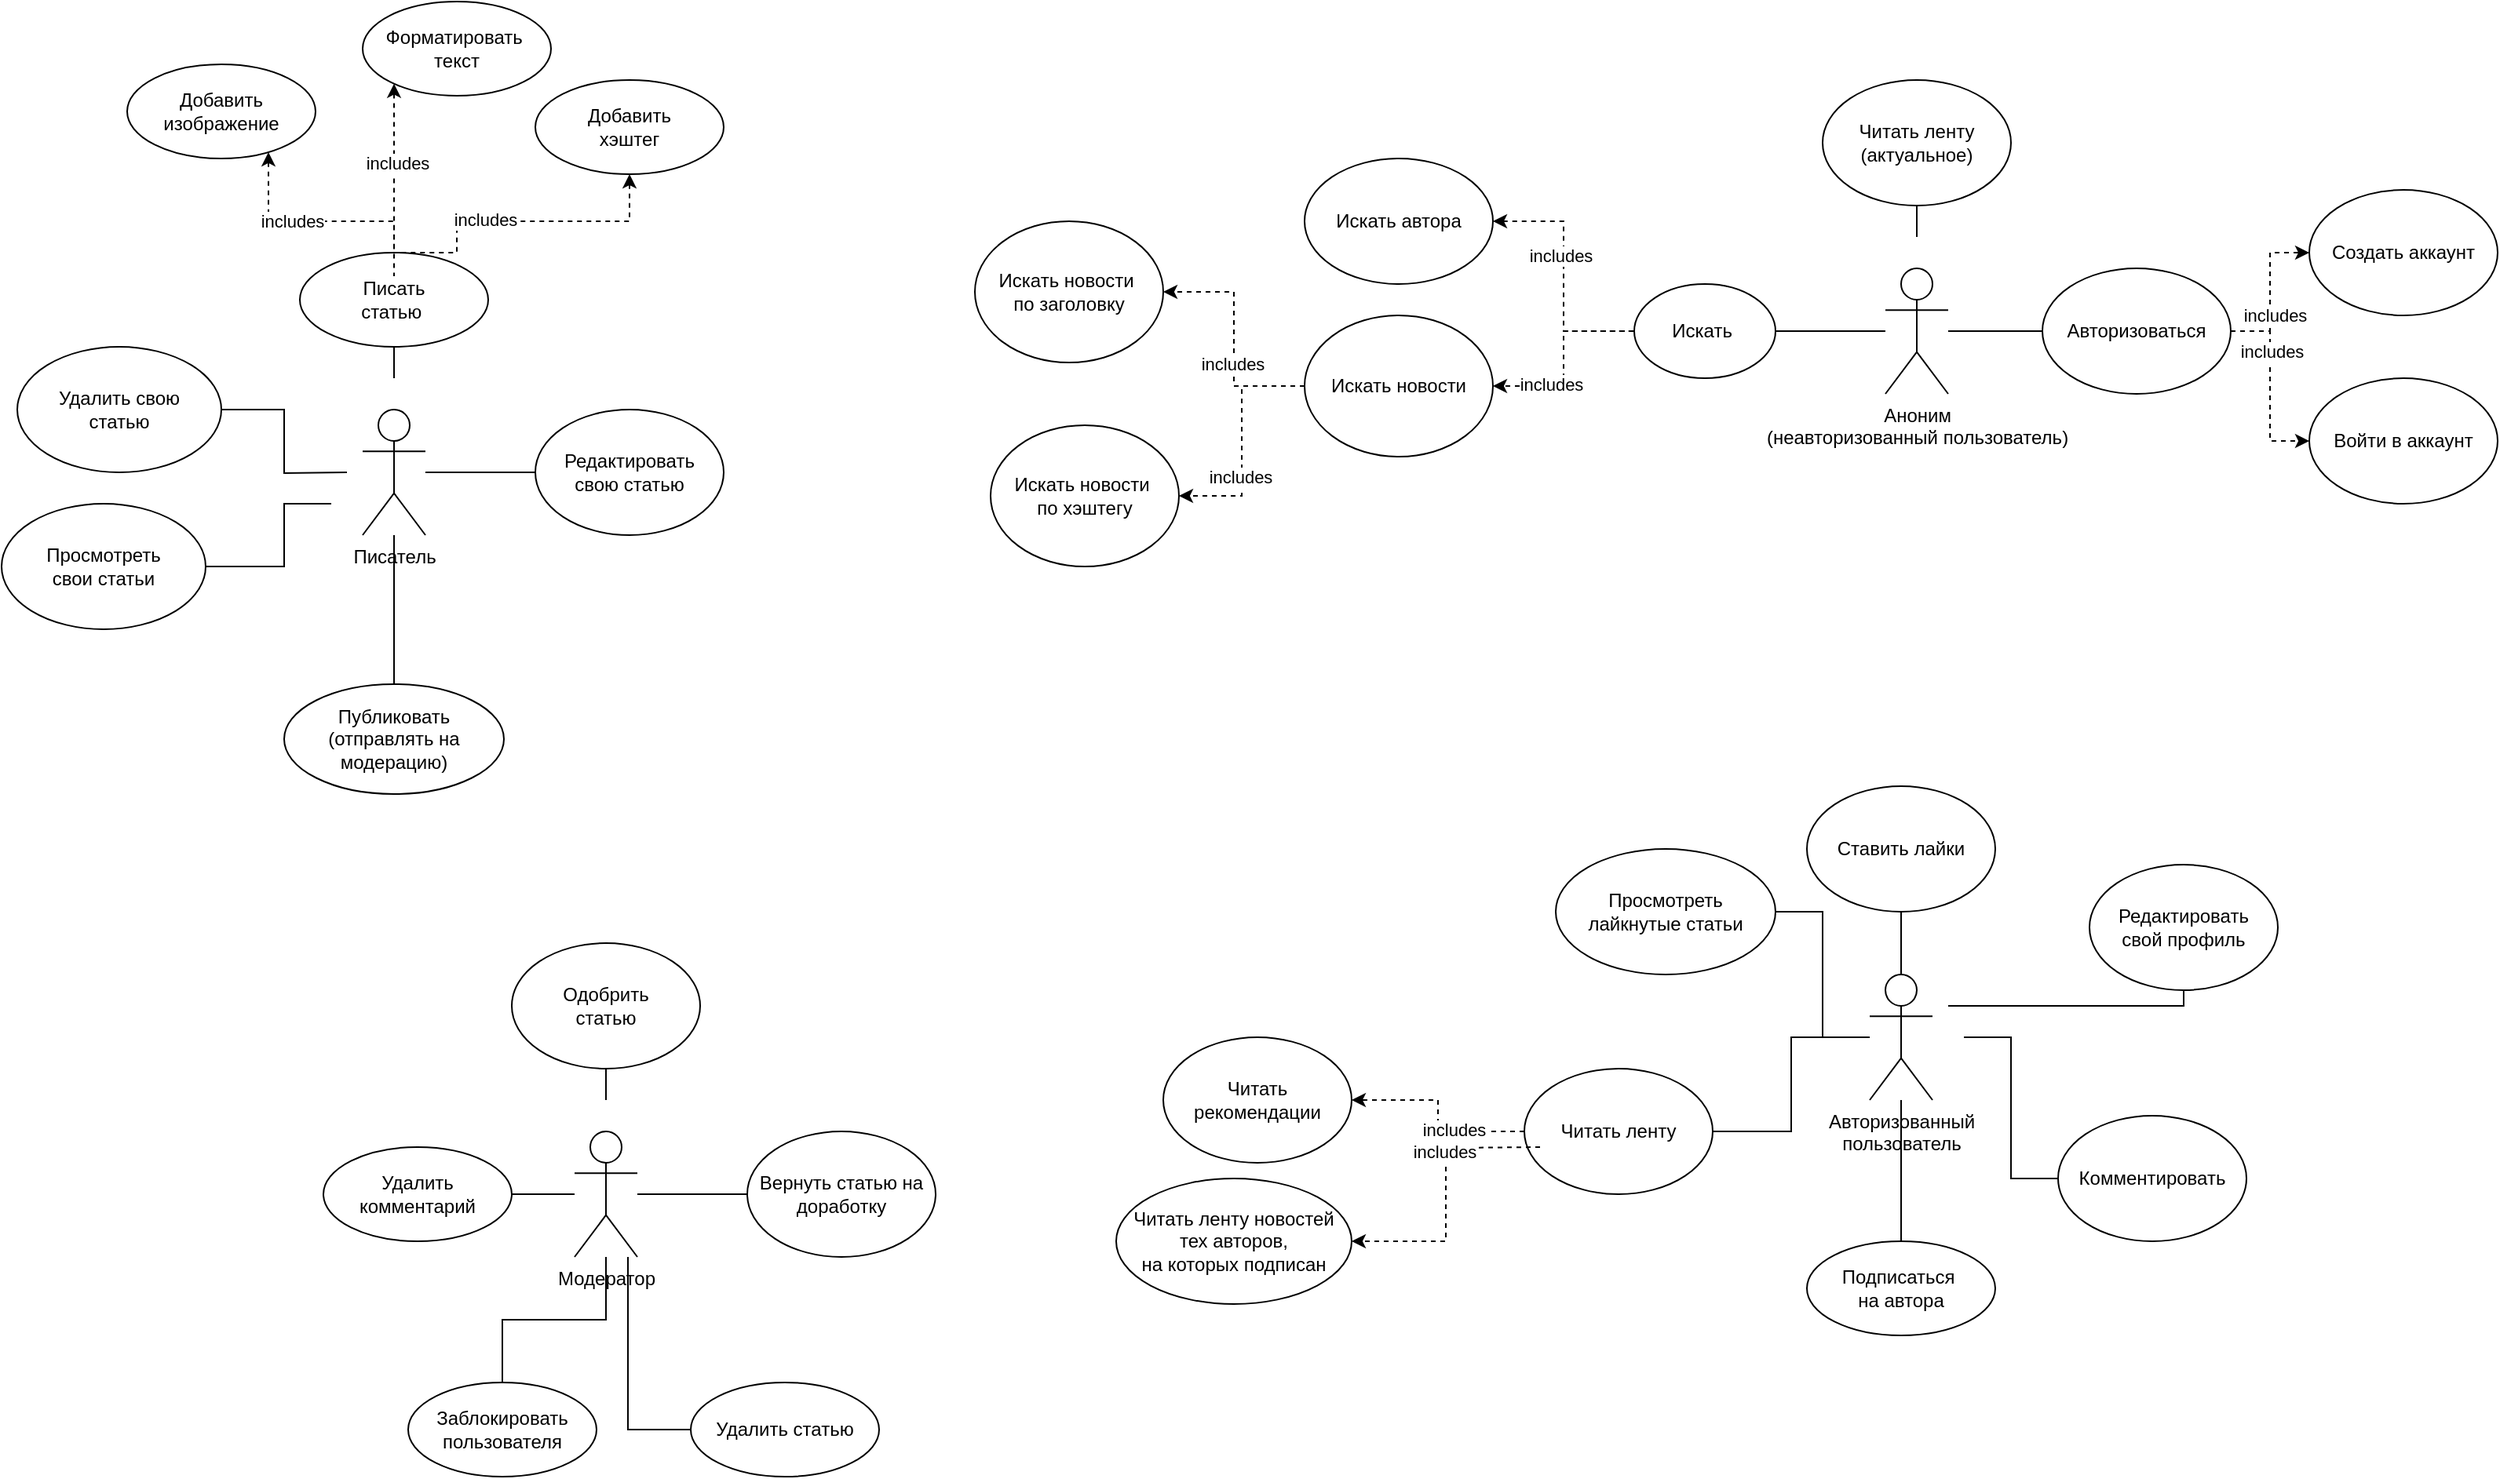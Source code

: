 <mxfile version="20.3.0" type="github" pages="2">
  <diagram id="75vvSjuyPExEmgrXF6YK" name="Диаграмма использования">
    <mxGraphModel dx="3903" dy="794" grid="1" gridSize="10" guides="1" tooltips="1" connect="1" arrows="1" fold="1" page="1" pageScale="1" pageWidth="827" pageHeight="1169" math="0" shadow="0">
      <root>
        <mxCell id="0" />
        <mxCell id="1" parent="0" />
        <mxCell id="i-rLEYxNE8JiVRypy1al-12" value="Читать ленту (актуальное)" style="ellipse;whiteSpace=wrap;html=1;" parent="1" vertex="1">
          <mxGeometry x="-1160" y="120" width="120" height="80" as="geometry" />
        </mxCell>
        <mxCell id="i-rLEYxNE8JiVRypy1al-14" value="Аноним &lt;br&gt;(неавторизованный пользователь)" style="shape=umlActor;verticalLabelPosition=bottom;verticalAlign=top;html=1;outlineConnect=0;" parent="1" vertex="1">
          <mxGeometry x="-1120" y="240" width="40" height="80" as="geometry" />
        </mxCell>
        <mxCell id="0I-pgiTPPHatdXtSDhYo-31" value="" style="edgeStyle=orthogonalEdgeStyle;rounded=0;orthogonalLoop=1;jettySize=auto;html=1;strokeColor=default;endArrow=none;endFill=0;" parent="1" source="i-rLEYxNE8JiVRypy1al-17" target="i-rLEYxNE8JiVRypy1al-14" edge="1">
          <mxGeometry relative="1" as="geometry" />
        </mxCell>
        <mxCell id="0I-pgiTPPHatdXtSDhYo-58" value="" style="edgeStyle=orthogonalEdgeStyle;rounded=0;orthogonalLoop=1;jettySize=auto;html=1;strokeColor=default;endArrow=classic;endFill=1;dashed=1;" parent="1" source="i-rLEYxNE8JiVRypy1al-17" target="0I-pgiTPPHatdXtSDhYo-57" edge="1">
          <mxGeometry relative="1" as="geometry" />
        </mxCell>
        <mxCell id="0I-pgiTPPHatdXtSDhYo-73" value="includes" style="edgeLabel;html=1;align=center;verticalAlign=middle;resizable=0;points=[];" parent="0I-pgiTPPHatdXtSDhYo-58" vertex="1" connectable="0">
          <mxGeometry x="0.406" y="-1" relative="1" as="geometry">
            <mxPoint as="offset" />
          </mxGeometry>
        </mxCell>
        <mxCell id="i-rLEYxNE8JiVRypy1al-17" value="Искать&amp;nbsp;" style="ellipse;whiteSpace=wrap;html=1;" parent="1" vertex="1">
          <mxGeometry x="-1280" y="250" width="90" height="60" as="geometry" />
        </mxCell>
        <mxCell id="0I-pgiTPPHatdXtSDhYo-32" value="" style="edgeStyle=orthogonalEdgeStyle;rounded=0;orthogonalLoop=1;jettySize=auto;html=1;strokeColor=default;endArrow=none;endFill=0;" parent="1" source="i-rLEYxNE8JiVRypy1al-19" target="i-rLEYxNE8JiVRypy1al-14" edge="1">
          <mxGeometry relative="1" as="geometry" />
        </mxCell>
        <mxCell id="0I-pgiTPPHatdXtSDhYo-88" value="" style="edgeStyle=orthogonalEdgeStyle;rounded=0;orthogonalLoop=1;jettySize=auto;html=1;dashed=1;strokeColor=default;startArrow=none;startFill=0;endArrow=classic;endFill=1;" parent="1" source="i-rLEYxNE8JiVRypy1al-19" target="0I-pgiTPPHatdXtSDhYo-87" edge="1">
          <mxGeometry relative="1" as="geometry" />
        </mxCell>
        <mxCell id="0I-pgiTPPHatdXtSDhYo-92" value="includes" style="edgeLabel;html=1;align=center;verticalAlign=middle;resizable=0;points=[];" parent="0I-pgiTPPHatdXtSDhYo-88" vertex="1" connectable="0">
          <mxGeometry x="-0.3" y="-3" relative="1" as="geometry">
            <mxPoint as="offset" />
          </mxGeometry>
        </mxCell>
        <mxCell id="0I-pgiTPPHatdXtSDhYo-91" value="" style="edgeStyle=orthogonalEdgeStyle;rounded=0;orthogonalLoop=1;jettySize=auto;html=1;dashed=1;strokeColor=default;startArrow=none;startFill=0;endArrow=classic;endFill=1;" parent="1" source="i-rLEYxNE8JiVRypy1al-19" target="0I-pgiTPPHatdXtSDhYo-90" edge="1">
          <mxGeometry relative="1" as="geometry" />
        </mxCell>
        <mxCell id="0I-pgiTPPHatdXtSDhYo-93" value="includes" style="edgeLabel;html=1;align=center;verticalAlign=middle;resizable=0;points=[];" parent="0I-pgiTPPHatdXtSDhYo-91" vertex="1" connectable="0">
          <mxGeometry x="-0.367" y="1" relative="1" as="geometry">
            <mxPoint as="offset" />
          </mxGeometry>
        </mxCell>
        <mxCell id="i-rLEYxNE8JiVRypy1al-19" value="Авторизоваться" style="ellipse;whiteSpace=wrap;html=1;" parent="1" vertex="1">
          <mxGeometry x="-1020" y="240" width="120" height="80" as="geometry" />
        </mxCell>
        <mxCell id="i-rLEYxNE8JiVRypy1al-24" value="" style="endArrow=none;html=1;rounded=0;entryX=0.5;entryY=1;entryDx=0;entryDy=0;" parent="1" target="i-rLEYxNE8JiVRypy1al-12" edge="1">
          <mxGeometry width="50" height="50" relative="1" as="geometry">
            <mxPoint x="-1100" y="220" as="sourcePoint" />
            <mxPoint x="-680" y="270" as="targetPoint" />
          </mxGeometry>
        </mxCell>
        <mxCell id="0I-pgiTPPHatdXtSDhYo-125" value="" style="edgeStyle=orthogonalEdgeStyle;rounded=0;orthogonalLoop=1;jettySize=auto;html=1;strokeColor=default;startArrow=none;startFill=0;endArrow=none;endFill=0;" parent="1" source="0I-pgiTPPHatdXtSDhYo-1" target="0I-pgiTPPHatdXtSDhYo-3" edge="1">
          <mxGeometry relative="1" as="geometry" />
        </mxCell>
        <mxCell id="0I-pgiTPPHatdXtSDhYo-1" value="Ставить лайки" style="ellipse;whiteSpace=wrap;html=1;" parent="1" vertex="1">
          <mxGeometry x="-1170" y="570" width="120" height="80" as="geometry" />
        </mxCell>
        <mxCell id="0I-pgiTPPHatdXtSDhYo-47" value="" style="edgeStyle=orthogonalEdgeStyle;rounded=0;orthogonalLoop=1;jettySize=auto;html=1;strokeColor=default;endArrow=none;endFill=0;" parent="1" source="0I-pgiTPPHatdXtSDhYo-3" target="0I-pgiTPPHatdXtSDhYo-46" edge="1">
          <mxGeometry relative="1" as="geometry" />
        </mxCell>
        <mxCell id="0I-pgiTPPHatdXtSDhYo-49" value="" style="edgeStyle=orthogonalEdgeStyle;rounded=0;orthogonalLoop=1;jettySize=auto;html=1;strokeColor=default;endArrow=none;endFill=0;" parent="1" source="0I-pgiTPPHatdXtSDhYo-3" target="0I-pgiTPPHatdXtSDhYo-48" edge="1">
          <mxGeometry relative="1" as="geometry" />
        </mxCell>
        <mxCell id="0I-pgiTPPHatdXtSDhYo-3" value="Авторизованный &lt;br&gt;пользователь" style="shape=umlActor;verticalLabelPosition=bottom;verticalAlign=top;html=1;outlineConnect=0;" parent="1" vertex="1">
          <mxGeometry x="-1130" y="690" width="40" height="80" as="geometry" />
        </mxCell>
        <mxCell id="0I-pgiTPPHatdXtSDhYo-33" value="" style="edgeStyle=orthogonalEdgeStyle;rounded=0;orthogonalLoop=1;jettySize=auto;html=1;strokeColor=default;endArrow=none;endFill=0;" parent="1" source="0I-pgiTPPHatdXtSDhYo-6" edge="1">
          <mxGeometry relative="1" as="geometry">
            <mxPoint x="-1070" y="730" as="targetPoint" />
            <Array as="points">
              <mxPoint x="-1040" y="820" />
              <mxPoint x="-1040" y="730" />
            </Array>
          </mxGeometry>
        </mxCell>
        <mxCell id="0I-pgiTPPHatdXtSDhYo-6" value="Комментировать" style="ellipse;whiteSpace=wrap;html=1;" parent="1" vertex="1">
          <mxGeometry x="-1010" y="780" width="120" height="80" as="geometry" />
        </mxCell>
        <mxCell id="0I-pgiTPPHatdXtSDhYo-12" value="" style="ellipse;whiteSpace=wrap;html=1;" parent="1" vertex="1">
          <mxGeometry x="-2130" y="230" width="120" height="60" as="geometry" />
        </mxCell>
        <mxCell id="0I-pgiTPPHatdXtSDhYo-13" value="Писать статью&amp;nbsp;" style="text;html=1;strokeColor=none;fillColor=none;align=center;verticalAlign=middle;whiteSpace=wrap;rounded=0;" parent="1" vertex="1">
          <mxGeometry x="-2100" y="245" width="60" height="30" as="geometry" />
        </mxCell>
        <mxCell id="0I-pgiTPPHatdXtSDhYo-24" value="" style="edgeStyle=orthogonalEdgeStyle;rounded=0;orthogonalLoop=1;jettySize=auto;html=1;strokeColor=default;endArrow=none;endFill=0;" parent="1" target="0I-pgiTPPHatdXtSDhYo-86" edge="1">
          <mxGeometry relative="1" as="geometry">
            <mxPoint x="-2110" y="390" as="sourcePoint" />
            <Array as="points">
              <mxPoint x="-2140" y="390" />
              <mxPoint x="-2140" y="430" />
            </Array>
          </mxGeometry>
        </mxCell>
        <mxCell id="0I-pgiTPPHatdXtSDhYo-30" value="" style="edgeStyle=orthogonalEdgeStyle;rounded=0;orthogonalLoop=1;jettySize=auto;html=1;strokeColor=default;endArrow=none;endFill=0;" parent="1" source="0I-pgiTPPHatdXtSDhYo-14" target="0I-pgiTPPHatdXtSDhYo-29" edge="1">
          <mxGeometry relative="1" as="geometry" />
        </mxCell>
        <mxCell id="0I-pgiTPPHatdXtSDhYo-14" value="Писатель" style="shape=umlActor;verticalLabelPosition=bottom;verticalAlign=top;html=1;outlineConnect=0;" parent="1" vertex="1">
          <mxGeometry x="-2090" y="330" width="40" height="80" as="geometry" />
        </mxCell>
        <mxCell id="0I-pgiTPPHatdXtSDhYo-28" value="" style="edgeStyle=orthogonalEdgeStyle;rounded=0;orthogonalLoop=1;jettySize=auto;html=1;strokeColor=default;endArrow=none;endFill=0;" parent="1" source="0I-pgiTPPHatdXtSDhYo-15" target="0I-pgiTPPHatdXtSDhYo-14" edge="1">
          <mxGeometry relative="1" as="geometry" />
        </mxCell>
        <mxCell id="0I-pgiTPPHatdXtSDhYo-15" value="Редактировать&lt;br&gt;свою статью" style="ellipse;whiteSpace=wrap;html=1;" parent="1" vertex="1">
          <mxGeometry x="-1980" y="330" width="120" height="80" as="geometry" />
        </mxCell>
        <mxCell id="0I-pgiTPPHatdXtSDhYo-18" value="" style="endArrow=none;html=1;rounded=0;entryX=0.5;entryY=1;entryDx=0;entryDy=0;" parent="1" target="0I-pgiTPPHatdXtSDhYo-12" edge="1">
          <mxGeometry width="50" height="50" relative="1" as="geometry">
            <mxPoint x="-2070" y="310" as="sourcePoint" />
            <mxPoint x="-1650" y="360" as="targetPoint" />
          </mxGeometry>
        </mxCell>
        <mxCell id="0I-pgiTPPHatdXtSDhYo-21" value="Удалить свою &lt;br&gt;статью" style="ellipse;whiteSpace=wrap;html=1;verticalAlign=middle;align=center;" parent="1" vertex="1">
          <mxGeometry x="-2310" y="290" width="130" height="80" as="geometry" />
        </mxCell>
        <mxCell id="0I-pgiTPPHatdXtSDhYo-29" value="Публиковать (отправлять на модерацию)" style="ellipse;whiteSpace=wrap;html=1;verticalAlign=middle;" parent="1" vertex="1">
          <mxGeometry x="-2140" y="505" width="140" height="70" as="geometry" />
        </mxCell>
        <mxCell id="0I-pgiTPPHatdXtSDhYo-34" value="Одобрить &lt;br&gt;статью" style="ellipse;whiteSpace=wrap;html=1;" parent="1" vertex="1">
          <mxGeometry x="-1995" y="670" width="120" height="80" as="geometry" />
        </mxCell>
        <mxCell id="0I-pgiTPPHatdXtSDhYo-41" value="" style="edgeStyle=orthogonalEdgeStyle;rounded=0;orthogonalLoop=1;jettySize=auto;html=1;strokeColor=default;endArrow=none;endFill=0;" parent="1" source="0I-pgiTPPHatdXtSDhYo-36" target="0I-pgiTPPHatdXtSDhYo-40" edge="1">
          <mxGeometry relative="1" as="geometry" />
        </mxCell>
        <mxCell id="0I-pgiTPPHatdXtSDhYo-43" value="" style="edgeStyle=orthogonalEdgeStyle;rounded=0;orthogonalLoop=1;jettySize=auto;html=1;strokeColor=default;endArrow=none;endFill=0;" parent="1" source="0I-pgiTPPHatdXtSDhYo-36" target="0I-pgiTPPHatdXtSDhYo-42" edge="1">
          <mxGeometry relative="1" as="geometry" />
        </mxCell>
        <mxCell id="0I-pgiTPPHatdXtSDhYo-36" value="Модератор" style="shape=umlActor;verticalLabelPosition=bottom;verticalAlign=top;html=1;outlineConnect=0;" parent="1" vertex="1">
          <mxGeometry x="-1955" y="790" width="40" height="80" as="geometry" />
        </mxCell>
        <mxCell id="0I-pgiTPPHatdXtSDhYo-37" value="" style="edgeStyle=orthogonalEdgeStyle;rounded=0;orthogonalLoop=1;jettySize=auto;html=1;strokeColor=default;endArrow=none;endFill=0;" parent="1" source="0I-pgiTPPHatdXtSDhYo-38" target="0I-pgiTPPHatdXtSDhYo-36" edge="1">
          <mxGeometry relative="1" as="geometry" />
        </mxCell>
        <mxCell id="0I-pgiTPPHatdXtSDhYo-38" value="Вернуть статью на доработку" style="ellipse;whiteSpace=wrap;html=1;" parent="1" vertex="1">
          <mxGeometry x="-1845" y="790" width="120" height="80" as="geometry" />
        </mxCell>
        <mxCell id="0I-pgiTPPHatdXtSDhYo-39" value="" style="endArrow=none;html=1;rounded=0;entryX=0.5;entryY=1;entryDx=0;entryDy=0;" parent="1" target="0I-pgiTPPHatdXtSDhYo-34" edge="1">
          <mxGeometry width="50" height="50" relative="1" as="geometry">
            <mxPoint x="-1935" y="770" as="sourcePoint" />
            <mxPoint x="-1515" y="820" as="targetPoint" />
          </mxGeometry>
        </mxCell>
        <mxCell id="0I-pgiTPPHatdXtSDhYo-40" value="Удалить комментарий" style="ellipse;whiteSpace=wrap;html=1;verticalAlign=middle;" parent="1" vertex="1">
          <mxGeometry x="-2115" y="800" width="120" height="60" as="geometry" />
        </mxCell>
        <mxCell id="0I-pgiTPPHatdXtSDhYo-42" value="Заблокировать пользователя" style="ellipse;whiteSpace=wrap;html=1;verticalAlign=middle;" parent="1" vertex="1">
          <mxGeometry x="-2061" y="950" width="120" height="60" as="geometry" />
        </mxCell>
        <mxCell id="0I-pgiTPPHatdXtSDhYo-45" value="" style="edgeStyle=orthogonalEdgeStyle;rounded=0;orthogonalLoop=1;jettySize=auto;html=1;strokeColor=default;endArrow=none;endFill=0;" parent="1" source="0I-pgiTPPHatdXtSDhYo-44" target="0I-pgiTPPHatdXtSDhYo-36" edge="1">
          <mxGeometry relative="1" as="geometry">
            <Array as="points">
              <mxPoint x="-1921" y="980" />
            </Array>
          </mxGeometry>
        </mxCell>
        <mxCell id="0I-pgiTPPHatdXtSDhYo-44" value="Удалить статью" style="ellipse;whiteSpace=wrap;html=1;verticalAlign=middle;" parent="1" vertex="1">
          <mxGeometry x="-1881" y="950" width="120" height="60" as="geometry" />
        </mxCell>
        <mxCell id="0I-pgiTPPHatdXtSDhYo-46" value="Просмотреть &lt;br&gt;лайкнутые статьи" style="ellipse;whiteSpace=wrap;html=1;verticalAlign=middle;" parent="1" vertex="1">
          <mxGeometry x="-1330" y="610" width="140" height="80" as="geometry" />
        </mxCell>
        <mxCell id="0I-pgiTPPHatdXtSDhYo-48" value="Подписаться&amp;nbsp;&lt;br&gt;на автора" style="ellipse;whiteSpace=wrap;html=1;verticalAlign=middle;" parent="1" vertex="1">
          <mxGeometry x="-1170" y="860" width="120" height="60" as="geometry" />
        </mxCell>
        <mxCell id="0I-pgiTPPHatdXtSDhYo-84" value="" style="edgeStyle=orthogonalEdgeStyle;rounded=0;orthogonalLoop=1;jettySize=auto;html=1;dashed=1;strokeColor=default;startArrow=classic;startFill=1;endArrow=none;endFill=0;" parent="1" source="0I-pgiTPPHatdXtSDhYo-50" target="0I-pgiTPPHatdXtSDhYo-12" edge="1">
          <mxGeometry relative="1" as="geometry">
            <Array as="points">
              <mxPoint x="-2150" y="210" />
              <mxPoint x="-2070" y="210" />
            </Array>
          </mxGeometry>
        </mxCell>
        <mxCell id="0I-pgiTPPHatdXtSDhYo-85" value="includes" style="edgeLabel;html=1;align=center;verticalAlign=middle;resizable=0;points=[];" parent="0I-pgiTPPHatdXtSDhYo-84" vertex="1" connectable="0">
          <mxGeometry x="-0.185" relative="1" as="geometry">
            <mxPoint as="offset" />
          </mxGeometry>
        </mxCell>
        <mxCell id="0I-pgiTPPHatdXtSDhYo-50" value="Добавить изображение" style="ellipse;whiteSpace=wrap;html=1;" parent="1" vertex="1">
          <mxGeometry x="-2240" y="110" width="120" height="60" as="geometry" />
        </mxCell>
        <mxCell id="0I-pgiTPPHatdXtSDhYo-53" value="" style="edgeStyle=orthogonalEdgeStyle;rounded=0;orthogonalLoop=1;jettySize=auto;html=1;strokeColor=default;endArrow=none;endFill=0;dashed=1;startArrow=classic;startFill=1;" parent="1" source="0I-pgiTPPHatdXtSDhYo-52" target="0I-pgiTPPHatdXtSDhYo-13" edge="1">
          <mxGeometry relative="1" as="geometry">
            <Array as="points">
              <mxPoint x="-2070" y="160" />
              <mxPoint x="-2070" y="160" />
            </Array>
          </mxGeometry>
        </mxCell>
        <mxCell id="0I-pgiTPPHatdXtSDhYo-55" value="includes" style="edgeLabel;html=1;align=center;verticalAlign=middle;resizable=0;points=[];" parent="0I-pgiTPPHatdXtSDhYo-53" vertex="1" connectable="0">
          <mxGeometry x="-0.181" y="1" relative="1" as="geometry">
            <mxPoint x="1" as="offset" />
          </mxGeometry>
        </mxCell>
        <mxCell id="0I-pgiTPPHatdXtSDhYo-52" value="Форматировать&amp;nbsp;&lt;br&gt;текст" style="ellipse;whiteSpace=wrap;html=1;" parent="1" vertex="1">
          <mxGeometry x="-2090" y="70" width="120" height="60" as="geometry" />
        </mxCell>
        <mxCell id="0I-pgiTPPHatdXtSDhYo-81" value="" style="edgeStyle=orthogonalEdgeStyle;rounded=0;orthogonalLoop=1;jettySize=auto;html=1;dashed=1;strokeColor=default;startArrow=classic;startFill=1;endArrow=none;endFill=0;" parent="1" source="0I-pgiTPPHatdXtSDhYo-56" edge="1">
          <mxGeometry relative="1" as="geometry">
            <mxPoint x="-2070" y="230" as="targetPoint" />
            <Array as="points">
              <mxPoint x="-2030" y="210" />
              <mxPoint x="-2030" y="230" />
            </Array>
          </mxGeometry>
        </mxCell>
        <mxCell id="0I-pgiTPPHatdXtSDhYo-83" value="includes" style="edgeLabel;html=1;align=center;verticalAlign=middle;resizable=0;points=[];" parent="0I-pgiTPPHatdXtSDhYo-81" vertex="1" connectable="0">
          <mxGeometry x="0.219" y="-1" relative="1" as="geometry">
            <mxPoint as="offset" />
          </mxGeometry>
        </mxCell>
        <mxCell id="0I-pgiTPPHatdXtSDhYo-56" value="Добавить &lt;br&gt;хэштег" style="ellipse;whiteSpace=wrap;html=1;" parent="1" vertex="1">
          <mxGeometry x="-1980" y="120" width="120" height="60" as="geometry" />
        </mxCell>
        <mxCell id="0I-pgiTPPHatdXtSDhYo-68" value="" style="edgeStyle=orthogonalEdgeStyle;rounded=0;orthogonalLoop=1;jettySize=auto;html=1;strokeColor=default;endArrow=classic;endFill=1;dashed=1;" parent="1" source="0I-pgiTPPHatdXtSDhYo-57" target="0I-pgiTPPHatdXtSDhYo-67" edge="1">
          <mxGeometry relative="1" as="geometry" />
        </mxCell>
        <mxCell id="0I-pgiTPPHatdXtSDhYo-74" value="includes" style="edgeLabel;html=1;align=center;verticalAlign=middle;resizable=0;points=[];" parent="0I-pgiTPPHatdXtSDhYo-68" vertex="1" connectable="0">
          <mxGeometry x="-0.215" y="1" relative="1" as="geometry">
            <mxPoint as="offset" />
          </mxGeometry>
        </mxCell>
        <mxCell id="0I-pgiTPPHatdXtSDhYo-77" value="" style="edgeStyle=orthogonalEdgeStyle;rounded=0;orthogonalLoop=1;jettySize=auto;html=1;dashed=1;strokeColor=default;endArrow=classic;endFill=1;" parent="1" source="0I-pgiTPPHatdXtSDhYo-57" target="0I-pgiTPPHatdXtSDhYo-69" edge="1">
          <mxGeometry relative="1" as="geometry">
            <mxPoint x="-1430" y="440" as="targetPoint" />
          </mxGeometry>
        </mxCell>
        <mxCell id="0I-pgiTPPHatdXtSDhYo-78" value="includes" style="edgeLabel;html=1;align=center;verticalAlign=middle;resizable=0;points=[];" parent="0I-pgiTPPHatdXtSDhYo-77" vertex="1" connectable="0">
          <mxGeometry x="0.307" y="-1" relative="1" as="geometry">
            <mxPoint as="offset" />
          </mxGeometry>
        </mxCell>
        <mxCell id="0I-pgiTPPHatdXtSDhYo-57" value="Искать новости" style="ellipse;whiteSpace=wrap;html=1;" parent="1" vertex="1">
          <mxGeometry x="-1490" y="270" width="120" height="90" as="geometry" />
        </mxCell>
        <mxCell id="0I-pgiTPPHatdXtSDhYo-64" value="" style="edgeStyle=orthogonalEdgeStyle;rounded=0;orthogonalLoop=1;jettySize=auto;html=1;strokeColor=default;endArrow=none;endFill=0;entryX=0;entryY=0.5;entryDx=0;entryDy=0;dashed=1;startArrow=classic;startFill=1;" parent="1" source="0I-pgiTPPHatdXtSDhYo-61" target="i-rLEYxNE8JiVRypy1al-17" edge="1">
          <mxGeometry relative="1" as="geometry">
            <mxPoint x="-1280" y="170" as="targetPoint" />
          </mxGeometry>
        </mxCell>
        <mxCell id="0I-pgiTPPHatdXtSDhYo-72" value="includes" style="edgeLabel;html=1;align=center;verticalAlign=middle;resizable=0;points=[];" parent="0I-pgiTPPHatdXtSDhYo-64" vertex="1" connectable="0">
          <mxGeometry x="-0.168" y="-2" relative="1" as="geometry">
            <mxPoint as="offset" />
          </mxGeometry>
        </mxCell>
        <mxCell id="0I-pgiTPPHatdXtSDhYo-61" value="Искать автора" style="ellipse;whiteSpace=wrap;html=1;" parent="1" vertex="1">
          <mxGeometry x="-1490" y="170" width="120" height="80" as="geometry" />
        </mxCell>
        <mxCell id="0I-pgiTPPHatdXtSDhYo-67" value="Искать новости&amp;nbsp;&lt;br&gt;по заголовку" style="ellipse;whiteSpace=wrap;html=1;" parent="1" vertex="1">
          <mxGeometry x="-1700" y="210" width="120" height="90" as="geometry" />
        </mxCell>
        <mxCell id="0I-pgiTPPHatdXtSDhYo-69" value="Искать новости&amp;nbsp;&lt;br&gt;по хэштегу" style="ellipse;whiteSpace=wrap;html=1;" parent="1" vertex="1">
          <mxGeometry x="-1690" y="340" width="120" height="90" as="geometry" />
        </mxCell>
        <mxCell id="0I-pgiTPPHatdXtSDhYo-86" value="Просмотреть &lt;br&gt;свои статьи" style="ellipse;whiteSpace=wrap;html=1;verticalAlign=middle;align=center;" parent="1" vertex="1">
          <mxGeometry x="-2320" y="390" width="130" height="80" as="geometry" />
        </mxCell>
        <mxCell id="0I-pgiTPPHatdXtSDhYo-87" value="Создать аккаунт" style="ellipse;whiteSpace=wrap;html=1;" parent="1" vertex="1">
          <mxGeometry x="-850" y="190" width="120" height="80" as="geometry" />
        </mxCell>
        <mxCell id="0I-pgiTPPHatdXtSDhYo-90" value="Войти в аккаунт" style="ellipse;whiteSpace=wrap;html=1;" parent="1" vertex="1">
          <mxGeometry x="-850" y="310" width="120" height="80" as="geometry" />
        </mxCell>
        <mxCell id="0I-pgiTPPHatdXtSDhYo-96" value="" style="edgeStyle=orthogonalEdgeStyle;rounded=0;orthogonalLoop=1;jettySize=auto;html=1;strokeColor=default;endArrow=none;endFill=0;entryX=1;entryY=0.5;entryDx=0;entryDy=0;" parent="1" target="0I-pgiTPPHatdXtSDhYo-21" edge="1">
          <mxGeometry relative="1" as="geometry">
            <mxPoint x="-2100" y="370" as="sourcePoint" />
            <mxPoint x="-2180" y="440" as="targetPoint" />
          </mxGeometry>
        </mxCell>
        <mxCell id="0I-pgiTPPHatdXtSDhYo-120" value="" style="edgeStyle=orthogonalEdgeStyle;rounded=0;orthogonalLoop=1;jettySize=auto;html=1;strokeColor=default;startArrow=none;startFill=0;endArrow=none;endFill=0;" parent="1" source="0I-pgiTPPHatdXtSDhYo-118" edge="1">
          <mxGeometry relative="1" as="geometry">
            <mxPoint x="-1080" y="710" as="targetPoint" />
            <Array as="points">
              <mxPoint x="-1080" y="710" />
            </Array>
          </mxGeometry>
        </mxCell>
        <mxCell id="0I-pgiTPPHatdXtSDhYo-118" value="Редактировать &lt;br&gt;свой профиль" style="ellipse;whiteSpace=wrap;html=1;" parent="1" vertex="1">
          <mxGeometry x="-990" y="620" width="120" height="80" as="geometry" />
        </mxCell>
        <mxCell id="0I-pgiTPPHatdXtSDhYo-127" value="" style="edgeStyle=orthogonalEdgeStyle;rounded=0;orthogonalLoop=1;jettySize=auto;html=1;strokeColor=default;startArrow=none;startFill=0;endArrow=none;endFill=0;" parent="1" source="0I-pgiTPPHatdXtSDhYo-121" target="0I-pgiTPPHatdXtSDhYo-3" edge="1">
          <mxGeometry relative="1" as="geometry" />
        </mxCell>
        <mxCell id="0I-pgiTPPHatdXtSDhYo-131" value="" style="edgeStyle=orthogonalEdgeStyle;rounded=0;orthogonalLoop=1;jettySize=auto;html=1;strokeColor=default;startArrow=none;startFill=0;endArrow=classic;endFill=1;dashed=1;" parent="1" source="0I-pgiTPPHatdXtSDhYo-121" target="0I-pgiTPPHatdXtSDhYo-130" edge="1">
          <mxGeometry relative="1" as="geometry" />
        </mxCell>
        <mxCell id="0I-pgiTPPHatdXtSDhYo-133" value="includes" style="edgeLabel;html=1;align=center;verticalAlign=middle;resizable=0;points=[];" parent="0I-pgiTPPHatdXtSDhYo-131" vertex="1" connectable="0">
          <mxGeometry x="-0.308" y="-1" relative="1" as="geometry">
            <mxPoint as="offset" />
          </mxGeometry>
        </mxCell>
        <mxCell id="0I-pgiTPPHatdXtSDhYo-121" value="Читать ленту" style="ellipse;whiteSpace=wrap;html=1;verticalAlign=middle;" parent="1" vertex="1">
          <mxGeometry x="-1350" y="750" width="120" height="80" as="geometry" />
        </mxCell>
        <mxCell id="0I-pgiTPPHatdXtSDhYo-130" value="Читать рекомендации" style="ellipse;whiteSpace=wrap;html=1;verticalAlign=middle;" parent="1" vertex="1">
          <mxGeometry x="-1580" y="730" width="120" height="80" as="geometry" />
        </mxCell>
        <mxCell id="0I-pgiTPPHatdXtSDhYo-134" value="Читать ленту новостей тех авторов, &lt;br&gt;на которых подписан" style="ellipse;whiteSpace=wrap;html=1;verticalAlign=middle;" parent="1" vertex="1">
          <mxGeometry x="-1610" y="820" width="150" height="80" as="geometry" />
        </mxCell>
        <mxCell id="0I-pgiTPPHatdXtSDhYo-135" value="" style="edgeStyle=orthogonalEdgeStyle;rounded=0;orthogonalLoop=1;jettySize=auto;html=1;strokeColor=default;startArrow=none;startFill=0;endArrow=classic;endFill=1;dashed=1;entryX=1;entryY=0.5;entryDx=0;entryDy=0;" parent="1" target="0I-pgiTPPHatdXtSDhYo-134" edge="1">
          <mxGeometry relative="1" as="geometry">
            <mxPoint x="-1340" y="800" as="sourcePoint" />
            <mxPoint x="-1450" y="780" as="targetPoint" />
          </mxGeometry>
        </mxCell>
        <mxCell id="0I-pgiTPPHatdXtSDhYo-136" value="includes" style="edgeLabel;html=1;align=center;verticalAlign=middle;resizable=0;points=[];" parent="0I-pgiTPPHatdXtSDhYo-135" vertex="1" connectable="0">
          <mxGeometry x="-0.308" y="-1" relative="1" as="geometry">
            <mxPoint as="offset" />
          </mxGeometry>
        </mxCell>
      </root>
    </mxGraphModel>
  </diagram>
  <diagram id="XKn3BJf7Dzp_6ye6V-Pd" name="Диаграмма классов">
    <mxGraphModel dx="1775" dy="1698" grid="1" gridSize="10" guides="1" tooltips="1" connect="1" arrows="1" fold="1" page="1" pageScale="1" pageWidth="827" pageHeight="1169" math="0" shadow="0">
      <root>
        <mxCell id="0" />
        <mxCell id="1" parent="0" />
        <mxCell id="1675UTSxduyf_4hVjFzH-9" value="User&#xa;" style="swimlane;fontStyle=1;align=center;verticalAlign=top;childLayout=stackLayout;horizontal=1;startSize=26;horizontalStack=0;resizeParent=1;resizeParentMax=0;resizeLast=0;collapsible=1;marginBottom=0;" vertex="1" parent="1">
          <mxGeometry x="890" y="-410" width="270" height="110" as="geometry" />
        </mxCell>
        <mxCell id="1675UTSxduyf_4hVjFzH-11" value="" style="line;strokeWidth=1;fillColor=none;align=left;verticalAlign=middle;spacingTop=-1;spacingLeft=3;spacingRight=3;rotatable=0;labelPosition=right;points=[];portConstraint=eastwest;strokeColor=inherit;" vertex="1" parent="1675UTSxduyf_4hVjFzH-9">
          <mxGeometry y="26" width="270" height="8" as="geometry" />
        </mxCell>
        <mxCell id="1675UTSxduyf_4hVjFzH-12" value="+ searchByHeader(): List&lt;News&gt;&#xa;+ searchByHashtag(): List&lt;News&gt;&#xa;+ getNewsRecomendationFeed(): List&lt;News&gt;&#xa;" style="text;strokeColor=none;fillColor=none;align=left;verticalAlign=top;spacingLeft=4;spacingRight=4;overflow=hidden;rotatable=0;points=[[0,0.5],[1,0.5]];portConstraint=eastwest;" vertex="1" parent="1675UTSxduyf_4hVjFzH-9">
          <mxGeometry y="34" width="270" height="76" as="geometry" />
        </mxCell>
        <mxCell id="1675UTSxduyf_4hVjFzH-13" value="Anonymous user" style="swimlane;fontStyle=1;align=center;verticalAlign=top;childLayout=stackLayout;horizontal=1;startSize=26;horizontalStack=0;resizeParent=1;resizeParentMax=0;resizeLast=0;collapsible=1;marginBottom=0;" vertex="1" parent="1">
          <mxGeometry x="1150" y="-130" width="220" height="60" as="geometry" />
        </mxCell>
        <mxCell id="1675UTSxduyf_4hVjFzH-15" value="" style="line;strokeWidth=1;fillColor=none;align=left;verticalAlign=middle;spacingTop=-1;spacingLeft=3;spacingRight=3;rotatable=0;labelPosition=right;points=[];portConstraint=eastwest;strokeColor=inherit;" vertex="1" parent="1675UTSxduyf_4hVjFzH-13">
          <mxGeometry y="26" width="220" height="8" as="geometry" />
        </mxCell>
        <mxCell id="1675UTSxduyf_4hVjFzH-16" value="+ autorize(): boolean" style="text;strokeColor=none;fillColor=none;align=left;verticalAlign=top;spacingLeft=4;spacingRight=4;overflow=hidden;rotatable=0;points=[[0,0.5],[1,0.5]];portConstraint=eastwest;" vertex="1" parent="1675UTSxduyf_4hVjFzH-13">
          <mxGeometry y="34" width="220" height="26" as="geometry" />
        </mxCell>
        <mxCell id="1675UTSxduyf_4hVjFzH-17" value="Authorized user (abstract)" style="swimlane;fontStyle=1;align=center;verticalAlign=top;childLayout=stackLayout;horizontal=1;startSize=30;horizontalStack=0;resizeParent=1;resizeParentMax=0;resizeLast=0;collapsible=1;marginBottom=0;" vertex="1" parent="1">
          <mxGeometry x="620" y="-160" width="270" height="208" as="geometry" />
        </mxCell>
        <mxCell id="1675UTSxduyf_4hVjFzH-18" value="+ id: UUID&#xa;+ userInfo: UserPassport&#xa;+ likeList: UUID[]&#xa;+ subscribesList: UUID[]&#xa;&#xa;" style="text;strokeColor=none;fillColor=none;align=left;verticalAlign=top;spacingLeft=4;spacingRight=4;overflow=hidden;rotatable=0;points=[[0,0.5],[1,0.5]];portConstraint=eastwest;" vertex="1" parent="1675UTSxduyf_4hVjFzH-17">
          <mxGeometry y="30" width="270" height="100" as="geometry" />
        </mxCell>
        <mxCell id="1675UTSxduyf_4hVjFzH-19" value="" style="line;strokeWidth=1;fillColor=none;align=left;verticalAlign=middle;spacingTop=-1;spacingLeft=3;spacingRight=3;rotatable=0;labelPosition=right;points=[];portConstraint=eastwest;strokeColor=inherit;" vertex="1" parent="1675UTSxduyf_4hVjFzH-17">
          <mxGeometry y="130" width="270" height="8" as="geometry" />
        </mxCell>
        <mxCell id="1675UTSxduyf_4hVjFzH-20" value="+ getLikedNews(): List&lt;News&gt;&#xa;+ getNewsOfFolowingAuthors(): List&lt;News&gt;&#xa;+ addSubscribe(): void&#xa; &#xa;&#xa;" style="text;strokeColor=none;fillColor=none;align=left;verticalAlign=top;spacingLeft=4;spacingRight=4;overflow=hidden;rotatable=0;points=[[0,0.5],[1,0.5]];portConstraint=eastwest;" vertex="1" parent="1675UTSxduyf_4hVjFzH-17">
          <mxGeometry y="138" width="270" height="70" as="geometry" />
        </mxCell>
        <mxCell id="1675UTSxduyf_4hVjFzH-21" value="Moderator" style="swimlane;fontStyle=1;align=center;verticalAlign=top;childLayout=stackLayout;horizontal=1;startSize=26;horizontalStack=0;resizeParent=1;resizeParentMax=0;resizeLast=0;collapsible=1;marginBottom=0;" vertex="1" parent="1">
          <mxGeometry x="1050" y="118" width="290" height="162" as="geometry" />
        </mxCell>
        <mxCell id="1675UTSxduyf_4hVjFzH-22" value="+ newsToModerate: NewsWrapper[]" style="text;strokeColor=none;fillColor=none;align=left;verticalAlign=top;spacingLeft=4;spacingRight=4;overflow=hidden;rotatable=0;points=[[0,0.5],[1,0.5]];portConstraint=eastwest;" vertex="1" parent="1675UTSxduyf_4hVjFzH-21">
          <mxGeometry y="26" width="290" height="24" as="geometry" />
        </mxCell>
        <mxCell id="1675UTSxduyf_4hVjFzH-23" value="" style="line;strokeWidth=1;fillColor=none;align=left;verticalAlign=middle;spacingTop=-1;spacingLeft=3;spacingRight=3;rotatable=0;labelPosition=right;points=[];portConstraint=eastwest;strokeColor=inherit;" vertex="1" parent="1675UTSxduyf_4hVjFzH-21">
          <mxGeometry y="50" width="290" height="8" as="geometry" />
        </mxCell>
        <mxCell id="1675UTSxduyf_4hVjFzH-24" value="+ returnNews(): void&#xa;+ approveNews(): void&#xa;+ deleteNews(): void&#xa;+ deleteComment(): void&#xa;" style="text;strokeColor=none;fillColor=none;align=left;verticalAlign=top;spacingLeft=4;spacingRight=4;overflow=hidden;rotatable=0;points=[[0,0.5],[1,0.5]];portConstraint=eastwest;" vertex="1" parent="1675UTSxduyf_4hVjFzH-21">
          <mxGeometry y="58" width="290" height="104" as="geometry" />
        </mxCell>
        <mxCell id="1675UTSxduyf_4hVjFzH-25" value="Reader" style="swimlane;fontStyle=1;align=center;verticalAlign=top;childLayout=stackLayout;horizontal=1;startSize=26;horizontalStack=0;resizeParent=1;resizeParentMax=0;resizeLast=0;collapsible=1;marginBottom=0;" vertex="1" parent="1">
          <mxGeometry x="750" y="118" width="250" height="34" as="geometry" />
        </mxCell>
        <mxCell id="1675UTSxduyf_4hVjFzH-27" value="" style="line;strokeWidth=1;fillColor=none;align=left;verticalAlign=middle;spacingTop=-1;spacingLeft=3;spacingRight=3;rotatable=0;labelPosition=right;points=[];portConstraint=eastwest;strokeColor=inherit;" vertex="1" parent="1675UTSxduyf_4hVjFzH-25">
          <mxGeometry y="26" width="250" height="8" as="geometry" />
        </mxCell>
        <mxCell id="1675UTSxduyf_4hVjFzH-29" value="Writer" style="swimlane;fontStyle=1;align=center;verticalAlign=top;childLayout=stackLayout;horizontal=1;startSize=26;horizontalStack=0;resizeParent=1;resizeParentMax=0;resizeLast=0;collapsible=1;marginBottom=0;" vertex="1" parent="1">
          <mxGeometry x="450" y="114" width="250" height="126" as="geometry" />
        </mxCell>
        <mxCell id="1675UTSxduyf_4hVjFzH-77" value="Extends" style="endArrow=block;endSize=16;endFill=0;html=1;rounded=0;" edge="1" parent="1675UTSxduyf_4hVjFzH-29">
          <mxGeometry width="160" relative="1" as="geometry">
            <mxPoint x="130" y="-4" as="sourcePoint" />
            <mxPoint x="275" y="-64" as="targetPoint" />
            <Array as="points">
              <mxPoint x="130" y="-24" />
              <mxPoint x="275" y="-24" />
            </Array>
          </mxGeometry>
        </mxCell>
        <mxCell id="1675UTSxduyf_4hVjFzH-30" value="+ ownNews: NewsWrapper[]" style="text;strokeColor=none;fillColor=none;align=left;verticalAlign=top;spacingLeft=4;spacingRight=4;overflow=hidden;rotatable=0;points=[[0,0.5],[1,0.5]];portConstraint=eastwest;" vertex="1" parent="1675UTSxduyf_4hVjFzH-29">
          <mxGeometry y="26" width="250" height="26" as="geometry" />
        </mxCell>
        <mxCell id="1675UTSxduyf_4hVjFzH-31" value="" style="line;strokeWidth=1;fillColor=none;align=left;verticalAlign=middle;spacingTop=-1;spacingLeft=3;spacingRight=3;rotatable=0;labelPosition=right;points=[];portConstraint=eastwest;strokeColor=inherit;" vertex="1" parent="1675UTSxduyf_4hVjFzH-29">
          <mxGeometry y="52" width="250" height="8" as="geometry" />
        </mxCell>
        <mxCell id="1675UTSxduyf_4hVjFzH-32" value="+ addNews(NewsWrapper): void&#xa;+ sendNewsToModerate(): boolean&#xa;" style="text;strokeColor=none;fillColor=none;align=left;verticalAlign=top;spacingLeft=4;spacingRight=4;overflow=hidden;rotatable=0;points=[[0,0.5],[1,0.5]];portConstraint=eastwest;" vertex="1" parent="1675UTSxduyf_4hVjFzH-29">
          <mxGeometry y="60" width="250" height="66" as="geometry" />
        </mxCell>
        <mxCell id="1675UTSxduyf_4hVjFzH-35" value="Like" style="swimlane;fontStyle=1;align=center;verticalAlign=top;childLayout=stackLayout;horizontal=1;startSize=26;horizontalStack=0;resizeParent=1;resizeParentMax=0;resizeLast=0;collapsible=1;marginBottom=0;" vertex="1" parent="1">
          <mxGeometry x="300" y="-120" width="190" height="128" as="geometry" />
        </mxCell>
        <mxCell id="1675UTSxduyf_4hVjFzH-36" value="+ id: UUID&#xa;+ authorID: UUID&#xa;+ newID: UUID" style="text;strokeColor=none;fillColor=none;align=left;verticalAlign=top;spacingLeft=4;spacingRight=4;overflow=hidden;rotatable=0;points=[[0,0.5],[1,0.5]];portConstraint=eastwest;" vertex="1" parent="1675UTSxduyf_4hVjFzH-35">
          <mxGeometry y="26" width="190" height="64" as="geometry" />
        </mxCell>
        <mxCell id="1675UTSxduyf_4hVjFzH-37" value="" style="line;strokeWidth=1;fillColor=none;align=left;verticalAlign=middle;spacingTop=-1;spacingLeft=3;spacingRight=3;rotatable=0;labelPosition=right;points=[];portConstraint=eastwest;strokeColor=inherit;" vertex="1" parent="1675UTSxduyf_4hVjFzH-35">
          <mxGeometry y="90" width="190" height="38" as="geometry" />
        </mxCell>
        <mxCell id="1675UTSxduyf_4hVjFzH-42" value="News" style="swimlane;fontStyle=1;align=center;verticalAlign=top;childLayout=stackLayout;horizontal=1;startSize=26;horizontalStack=0;resizeParent=1;resizeParentMax=0;resizeLast=0;collapsible=1;marginBottom=0;" vertex="1" parent="1">
          <mxGeometry x="-100" y="230" width="320" height="288" as="geometry" />
        </mxCell>
        <mxCell id="1675UTSxduyf_4hVjFzH-43" value="+ id: UUID&#xa;+ create date: Date  &#xa;+ authorID: UUID&#xa;+ hashags: String[]&#xa;+ comments: Comment[]&#xa;+ likes: Like[] &#xa;+ content: Content&#xa;&#xa;" style="text;strokeColor=none;fillColor=none;align=left;verticalAlign=top;spacingLeft=4;spacingRight=4;overflow=hidden;rotatable=0;points=[[0,0.5],[1,0.5]];portConstraint=eastwest;" vertex="1" parent="1675UTSxduyf_4hVjFzH-42">
          <mxGeometry y="26" width="320" height="104" as="geometry" />
        </mxCell>
        <mxCell id="1675UTSxduyf_4hVjFzH-44" value="" style="line;strokeWidth=1;fillColor=none;align=left;verticalAlign=middle;spacingTop=-1;spacingLeft=3;spacingRight=3;rotatable=0;labelPosition=right;points=[];portConstraint=eastwest;strokeColor=inherit;" vertex="1" parent="1675UTSxduyf_4hVjFzH-42">
          <mxGeometry y="130" width="320" height="8" as="geometry" />
        </mxCell>
        <mxCell id="1675UTSxduyf_4hVjFzH-45" value="+ addLike(): void&#xa;+ deleteLike(): void&#xa;+ addHashtags(String[]): void&#xa;+ addComment(Comment): void&#xa;+ deleteComment(UUID commentID): void&#xa;+ News(Date date, UUID authorID, UUID id, &#xa;String hashtag)&#xa;" style="text;strokeColor=none;fillColor=none;align=left;verticalAlign=top;spacingLeft=4;spacingRight=4;overflow=hidden;rotatable=0;points=[[0,0.5],[1,0.5]];portConstraint=eastwest;" vertex="1" parent="1675UTSxduyf_4hVjFzH-42">
          <mxGeometry y="138" width="320" height="150" as="geometry" />
        </mxCell>
        <mxCell id="1675UTSxduyf_4hVjFzH-51" value="Content" style="swimlane;fontStyle=1;align=center;verticalAlign=top;childLayout=stackLayout;horizontal=1;startSize=26;horizontalStack=0;resizeParent=1;resizeParentMax=0;resizeLast=0;collapsible=1;marginBottom=0;" vertex="1" parent="1">
          <mxGeometry x="-400" y="410" width="230" height="164" as="geometry" />
        </mxCell>
        <mxCell id="1675UTSxduyf_4hVjFzH-52" value="+ text: String&#xa;+ iimages: BufferedImage[]&#xa;+ header: String" style="text;strokeColor=none;fillColor=none;align=left;verticalAlign=top;spacingLeft=4;spacingRight=4;overflow=hidden;rotatable=0;points=[[0,0.5],[1,0.5]];portConstraint=eastwest;" vertex="1" parent="1675UTSxduyf_4hVjFzH-51">
          <mxGeometry y="26" width="230" height="54" as="geometry" />
        </mxCell>
        <mxCell id="1675UTSxduyf_4hVjFzH-53" value="" style="line;strokeWidth=1;fillColor=none;align=left;verticalAlign=middle;spacingTop=-1;spacingLeft=3;spacingRight=3;rotatable=0;labelPosition=right;points=[];portConstraint=eastwest;strokeColor=inherit;" vertex="1" parent="1675UTSxduyf_4hVjFzH-51">
          <mxGeometry y="80" width="230" height="8" as="geometry" />
        </mxCell>
        <mxCell id="1675UTSxduyf_4hVjFzH-54" value="+ Content(String header, String text,&#xa;BufferedImage[] images): void " style="text;strokeColor=none;fillColor=none;align=left;verticalAlign=top;spacingLeft=4;spacingRight=4;overflow=hidden;rotatable=0;points=[[0,0.5],[1,0.5]];portConstraint=eastwest;" vertex="1" parent="1675UTSxduyf_4hVjFzH-51">
          <mxGeometry y="88" width="230" height="76" as="geometry" />
        </mxCell>
        <mxCell id="1675UTSxduyf_4hVjFzH-61" value="" style="endArrow=diamondThin;endFill=1;endSize=24;html=1;rounded=0;exitX=0;exitY=0.952;exitDx=0;exitDy=0;exitPerimeter=0;" edge="1" parent="1" source="1675UTSxduyf_4hVjFzH-43">
          <mxGeometry width="160" relative="1" as="geometry">
            <mxPoint x="-70" y="420" as="sourcePoint" />
            <mxPoint x="-170" y="440" as="targetPoint" />
            <Array as="points">
              <mxPoint x="-130" y="355" />
              <mxPoint x="-130" y="440" />
            </Array>
          </mxGeometry>
        </mxCell>
        <mxCell id="1675UTSxduyf_4hVjFzH-63" value="" style="group" vertex="1" connectable="0" parent="1">
          <mxGeometry x="-400" y="190" width="270" height="130" as="geometry" />
        </mxCell>
        <mxCell id="1675UTSxduyf_4hVjFzH-5" value="Comment" style="swimlane;fontStyle=1;align=center;verticalAlign=top;childLayout=stackLayout;horizontal=1;startSize=26;horizontalStack=0;resizeParent=1;resizeParentMax=0;resizeLast=0;collapsible=1;marginBottom=0;" vertex="1" parent="1675UTSxduyf_4hVjFzH-63">
          <mxGeometry width="230" height="128" as="geometry" />
        </mxCell>
        <mxCell id="1675UTSxduyf_4hVjFzH-6" value="+ id: UUID&#xa;+ text: String&#xa;+ authorID: UUID&#xa;+ newID: UUID" style="text;strokeColor=none;fillColor=none;align=left;verticalAlign=top;spacingLeft=4;spacingRight=4;overflow=hidden;rotatable=0;points=[[0,0.5],[1,0.5]];portConstraint=eastwest;" vertex="1" parent="1675UTSxduyf_4hVjFzH-5">
          <mxGeometry y="26" width="230" height="64" as="geometry" />
        </mxCell>
        <mxCell id="1675UTSxduyf_4hVjFzH-7" value="" style="line;strokeWidth=1;fillColor=none;align=left;verticalAlign=middle;spacingTop=-1;spacingLeft=3;spacingRight=3;rotatable=0;labelPosition=right;points=[];portConstraint=eastwest;strokeColor=inherit;" vertex="1" parent="1675UTSxduyf_4hVjFzH-5">
          <mxGeometry y="90" width="230" height="38" as="geometry" />
        </mxCell>
        <mxCell id="1675UTSxduyf_4hVjFzH-65" value="" style="endArrow=diamondThin;endFill=0;endSize=24;html=1;rounded=0;exitX=1.006;exitY=0.154;exitDx=0;exitDy=0;exitPerimeter=0;" edge="1" parent="1" source="1675UTSxduyf_4hVjFzH-43">
          <mxGeometry width="160" relative="1" as="geometry">
            <mxPoint x="370" y="130" as="sourcePoint" />
            <mxPoint x="440" y="130" as="targetPoint" />
            <Array as="points">
              <mxPoint x="390" y="272" />
              <mxPoint x="390" y="130" />
            </Array>
          </mxGeometry>
        </mxCell>
        <mxCell id="1675UTSxduyf_4hVjFzH-66" value="Extends" style="endArrow=block;endSize=16;endFill=0;html=1;rounded=0;exitX=0.5;exitY=0;exitDx=0;exitDy=0;" edge="1" parent="1" source="1675UTSxduyf_4hVjFzH-17">
          <mxGeometry width="160" relative="1" as="geometry">
            <mxPoint x="940" y="70" as="sourcePoint" />
            <mxPoint x="1010" y="-290" as="targetPoint" />
            <Array as="points">
              <mxPoint x="755" y="-220" />
              <mxPoint x="1010" y="-220" />
            </Array>
          </mxGeometry>
        </mxCell>
        <mxCell id="1675UTSxduyf_4hVjFzH-67" value="User Passport" style="swimlane;fontStyle=1;align=center;verticalAlign=top;childLayout=stackLayout;horizontal=1;startSize=26;horizontalStack=0;resizeParent=1;resizeParentMax=0;resizeLast=0;collapsible=1;marginBottom=0;" vertex="1" parent="1">
          <mxGeometry x="230" y="-370" width="290" height="124" as="geometry" />
        </mxCell>
        <mxCell id="1675UTSxduyf_4hVjFzH-68" value="+ name: String&#xa;+ aboutMe: String&#xa;+ avatar: BufferedImage&#xa;" style="text;strokeColor=none;fillColor=none;align=left;verticalAlign=top;spacingLeft=4;spacingRight=4;overflow=hidden;rotatable=0;points=[[0,0.5],[1,0.5]];portConstraint=eastwest;" vertex="1" parent="1675UTSxduyf_4hVjFzH-67">
          <mxGeometry y="26" width="290" height="64" as="geometry" />
        </mxCell>
        <mxCell id="1675UTSxduyf_4hVjFzH-69" value="" style="line;strokeWidth=1;fillColor=none;align=left;verticalAlign=middle;spacingTop=-1;spacingLeft=3;spacingRight=3;rotatable=0;labelPosition=right;points=[];portConstraint=eastwest;strokeColor=inherit;" vertex="1" parent="1675UTSxduyf_4hVjFzH-67">
          <mxGeometry y="90" width="290" height="8" as="geometry" />
        </mxCell>
        <mxCell id="1675UTSxduyf_4hVjFzH-70" value="+ method(type): type" style="text;strokeColor=none;fillColor=none;align=left;verticalAlign=top;spacingLeft=4;spacingRight=4;overflow=hidden;rotatable=0;points=[[0,0.5],[1,0.5]];portConstraint=eastwest;" vertex="1" parent="1675UTSxduyf_4hVjFzH-67">
          <mxGeometry y="98" width="290" height="26" as="geometry" />
        </mxCell>
        <mxCell id="1675UTSxduyf_4hVjFzH-72" value="News Wrapper" style="swimlane;fontStyle=1;align=center;verticalAlign=top;childLayout=stackLayout;horizontal=1;startSize=26;horizontalStack=0;resizeParent=1;resizeParentMax=0;resizeLast=0;collapsible=1;marginBottom=0;" vertex="1" parent="1">
          <mxGeometry x="650" y="330" width="290" height="142" as="geometry" />
        </mxCell>
        <mxCell id="1675UTSxduyf_4hVjFzH-73" value="+ newsID: UUID&#xa;+ status: NewsStatus&#xa;&#xa;" style="text;strokeColor=none;fillColor=none;align=left;verticalAlign=top;spacingLeft=4;spacingRight=4;overflow=hidden;rotatable=0;points=[[0,0.5],[1,0.5]];portConstraint=eastwest;" vertex="1" parent="1675UTSxduyf_4hVjFzH-72">
          <mxGeometry y="26" width="290" height="64" as="geometry" />
        </mxCell>
        <mxCell id="1675UTSxduyf_4hVjFzH-74" value="" style="line;strokeWidth=1;fillColor=none;align=left;verticalAlign=middle;spacingTop=-1;spacingLeft=3;spacingRight=3;rotatable=0;labelPosition=right;points=[];portConstraint=eastwest;strokeColor=inherit;" vertex="1" parent="1675UTSxduyf_4hVjFzH-72">
          <mxGeometry y="90" width="290" height="8" as="geometry" />
        </mxCell>
        <mxCell id="1675UTSxduyf_4hVjFzH-75" value="+ getNews(): News&#xa;+ setStatus(): void" style="text;strokeColor=none;fillColor=none;align=left;verticalAlign=top;spacingLeft=4;spacingRight=4;overflow=hidden;rotatable=0;points=[[0,0.5],[1,0.5]];portConstraint=eastwest;" vertex="1" parent="1675UTSxduyf_4hVjFzH-72">
          <mxGeometry y="98" width="290" height="44" as="geometry" />
        </mxCell>
        <mxCell id="1675UTSxduyf_4hVjFzH-76" value="Extends" style="endArrow=block;endSize=16;endFill=0;html=1;rounded=0;exitX=0.455;exitY=0;exitDx=0;exitDy=0;exitPerimeter=0;" edge="1" parent="1" source="1675UTSxduyf_4hVjFzH-13">
          <mxGeometry width="160" relative="1" as="geometry">
            <mxPoint x="765" y="-150" as="sourcePoint" />
            <mxPoint x="1010" y="-290" as="targetPoint" />
            <Array as="points">
              <mxPoint x="1250" y="-240" />
              <mxPoint x="1130" y="-240" />
              <mxPoint x="1010" y="-240" />
            </Array>
          </mxGeometry>
        </mxCell>
        <mxCell id="1675UTSxduyf_4hVjFzH-78" value="Extends" style="endArrow=block;endSize=16;endFill=0;html=1;rounded=0;exitX=0.5;exitY=0;exitDx=0;exitDy=0;" edge="1" parent="1" source="1675UTSxduyf_4hVjFzH-25">
          <mxGeometry width="160" relative="1" as="geometry">
            <mxPoint x="585" y="120" as="sourcePoint" />
            <mxPoint x="725" y="50" as="targetPoint" />
            <Array as="points">
              <mxPoint x="875" y="90" />
              <mxPoint x="725" y="90" />
            </Array>
          </mxGeometry>
        </mxCell>
        <mxCell id="1675UTSxduyf_4hVjFzH-79" value="Extends" style="endArrow=block;endSize=16;endFill=0;html=1;rounded=0;" edge="1" parent="1">
          <mxGeometry width="160" relative="1" as="geometry">
            <mxPoint x="1210" y="120" as="sourcePoint" />
            <mxPoint x="725" y="50" as="targetPoint" />
            <Array as="points">
              <mxPoint x="1210" y="90" />
              <mxPoint x="725" y="90" />
            </Array>
          </mxGeometry>
        </mxCell>
        <mxCell id="1675UTSxduyf_4hVjFzH-83" value="" style="endArrow=none;html=1;edgeStyle=orthogonalEdgeStyle;rounded=0;entryX=-0.016;entryY=0.016;entryDx=0;entryDy=0;entryPerimeter=0;" edge="1" parent="1" target="1675UTSxduyf_4hVjFzH-36">
          <mxGeometry relative="1" as="geometry">
            <mxPoint x="220" y="340" as="sourcePoint" />
            <mxPoint x="230" y="-90" as="targetPoint" />
            <Array as="points">
              <mxPoint x="250" y="340" />
              <mxPoint x="250" y="-93" />
            </Array>
          </mxGeometry>
        </mxCell>
        <mxCell id="1675UTSxduyf_4hVjFzH-84" value="1" style="edgeLabel;resizable=0;html=1;align=left;verticalAlign=bottom;" connectable="0" vertex="1" parent="1675UTSxduyf_4hVjFzH-83">
          <mxGeometry x="-1" relative="1" as="geometry" />
        </mxCell>
        <mxCell id="1675UTSxduyf_4hVjFzH-85" value="*" style="edgeLabel;resizable=0;html=1;align=right;verticalAlign=bottom;" connectable="0" vertex="1" parent="1675UTSxduyf_4hVjFzH-83">
          <mxGeometry x="1" relative="1" as="geometry" />
        </mxCell>
        <mxCell id="1675UTSxduyf_4hVjFzH-86" value="" style="endArrow=none;html=1;edgeStyle=orthogonalEdgeStyle;rounded=0;entryX=1.021;entryY=0.078;entryDx=0;entryDy=0;entryPerimeter=0;exitX=-0.009;exitY=0.394;exitDx=0;exitDy=0;exitPerimeter=0;" edge="1" parent="1" source="1675UTSxduyf_4hVjFzH-18" target="1675UTSxduyf_4hVjFzH-36">
          <mxGeometry relative="1" as="geometry">
            <mxPoint x="230" y="350" as="sourcePoint" />
            <mxPoint x="306.96" y="-82.976" as="targetPoint" />
            <Array as="points">
              <mxPoint x="618" y="-89" />
            </Array>
          </mxGeometry>
        </mxCell>
        <mxCell id="1675UTSxduyf_4hVjFzH-87" value="1" style="edgeLabel;resizable=0;html=1;align=left;verticalAlign=bottom;" connectable="0" vertex="1" parent="1675UTSxduyf_4hVjFzH-86">
          <mxGeometry x="-1" relative="1" as="geometry">
            <mxPoint x="-18" y="21" as="offset" />
          </mxGeometry>
        </mxCell>
        <mxCell id="1675UTSxduyf_4hVjFzH-88" value="*" style="edgeLabel;resizable=0;html=1;align=right;verticalAlign=bottom;" connectable="0" vertex="1" parent="1675UTSxduyf_4hVjFzH-86">
          <mxGeometry x="1" relative="1" as="geometry">
            <mxPoint x="6" as="offset" />
          </mxGeometry>
        </mxCell>
        <mxCell id="1675UTSxduyf_4hVjFzH-89" value="" style="endArrow=diamondThin;endFill=1;endSize=24;html=1;rounded=0;exitX=-0.009;exitY=0.267;exitDx=0;exitDy=0;exitPerimeter=0;entryX=1;entryY=0.5;entryDx=0;entryDy=0;" edge="1" parent="1" source="1675UTSxduyf_4hVjFzH-18" target="1675UTSxduyf_4hVjFzH-68">
          <mxGeometry width="160" relative="1" as="geometry">
            <mxPoint x="690.0" y="-259.992" as="sourcePoint" />
            <mxPoint x="620" y="-175" as="targetPoint" />
            <Array as="points">
              <mxPoint x="590" y="-103" />
              <mxPoint x="590" y="-310" />
            </Array>
          </mxGeometry>
        </mxCell>
        <mxCell id="1675UTSxduyf_4hVjFzH-92" value="" style="endArrow=none;html=1;edgeStyle=orthogonalEdgeStyle;rounded=0;entryX=1;entryY=0.769;entryDx=0;entryDy=0;entryPerimeter=0;exitX=0.552;exitY=-0.007;exitDx=0;exitDy=0;exitPerimeter=0;" edge="1" parent="1" source="1675UTSxduyf_4hVjFzH-72" target="1675UTSxduyf_4hVjFzH-30">
          <mxGeometry relative="1" as="geometry">
            <mxPoint x="390.0" y="481" as="sourcePoint" />
            <mxPoint x="466.96" y="48.024" as="targetPoint" />
            <Array as="points">
              <mxPoint x="810" y="260" />
              <mxPoint x="730" y="260" />
              <mxPoint x="730" y="160" />
            </Array>
          </mxGeometry>
        </mxCell>
        <mxCell id="1675UTSxduyf_4hVjFzH-93" value="1" style="edgeLabel;resizable=0;html=1;align=left;verticalAlign=bottom;" connectable="0" vertex="1" parent="1675UTSxduyf_4hVjFzH-92">
          <mxGeometry x="-1" relative="1" as="geometry" />
        </mxCell>
        <mxCell id="1675UTSxduyf_4hVjFzH-94" value="*" style="edgeLabel;resizable=0;html=1;align=right;verticalAlign=bottom;" connectable="0" vertex="1" parent="1675UTSxduyf_4hVjFzH-92">
          <mxGeometry x="1" relative="1" as="geometry">
            <mxPoint x="10" as="offset" />
          </mxGeometry>
        </mxCell>
        <mxCell id="1675UTSxduyf_4hVjFzH-95" value="" style="endArrow=none;html=1;edgeStyle=orthogonalEdgeStyle;rounded=0;entryX=-0.017;entryY=0.486;entryDx=0;entryDy=0;entryPerimeter=0;" edge="1" parent="1" target="1675UTSxduyf_4hVjFzH-22">
          <mxGeometry relative="1" as="geometry">
            <mxPoint x="810" y="330" as="sourcePoint" />
            <mxPoint x="1209.43" y="276.464" as="targetPoint" />
            <Array as="points">
              <mxPoint x="810" y="290" />
              <mxPoint x="1010" y="290" />
              <mxPoint x="1010" y="156" />
            </Array>
          </mxGeometry>
        </mxCell>
        <mxCell id="1675UTSxduyf_4hVjFzH-96" value="1" style="edgeLabel;resizable=0;html=1;align=left;verticalAlign=bottom;" connectable="0" vertex="1" parent="1675UTSxduyf_4hVjFzH-95">
          <mxGeometry x="-1" relative="1" as="geometry" />
        </mxCell>
        <mxCell id="1675UTSxduyf_4hVjFzH-97" value="*" style="edgeLabel;resizable=0;html=1;align=right;verticalAlign=bottom;" connectable="0" vertex="1" parent="1675UTSxduyf_4hVjFzH-95">
          <mxGeometry x="1" relative="1" as="geometry" />
        </mxCell>
        <mxCell id="1675UTSxduyf_4hVjFzH-98" value="" style="endArrow=none;html=1;edgeStyle=orthogonalEdgeStyle;rounded=0;entryX=0.997;entryY=0.346;entryDx=0;entryDy=0;entryPerimeter=0;exitX=-0.002;exitY=0.197;exitDx=0;exitDy=0;exitPerimeter=0;" edge="1" parent="1" source="1675UTSxduyf_4hVjFzH-43" target="1675UTSxduyf_4hVjFzH-6">
          <mxGeometry relative="1" as="geometry">
            <mxPoint x="230" y="350" as="sourcePoint" />
            <mxPoint x="306.96" y="-82.976" as="targetPoint" />
            <Array as="points">
              <mxPoint x="-120" y="277" />
              <mxPoint x="-120" y="238" />
            </Array>
          </mxGeometry>
        </mxCell>
        <mxCell id="1675UTSxduyf_4hVjFzH-99" value="1" style="edgeLabel;resizable=0;html=1;align=left;verticalAlign=bottom;" connectable="0" vertex="1" parent="1675UTSxduyf_4hVjFzH-98">
          <mxGeometry x="-1" relative="1" as="geometry">
            <mxPoint x="-8" as="offset" />
          </mxGeometry>
        </mxCell>
        <mxCell id="1675UTSxduyf_4hVjFzH-100" value="*" style="edgeLabel;resizable=0;html=1;align=right;verticalAlign=bottom;" connectable="0" vertex="1" parent="1675UTSxduyf_4hVjFzH-98">
          <mxGeometry x="1" relative="1" as="geometry">
            <mxPoint x="8" as="offset" />
          </mxGeometry>
        </mxCell>
      </root>
    </mxGraphModel>
  </diagram>
</mxfile>

